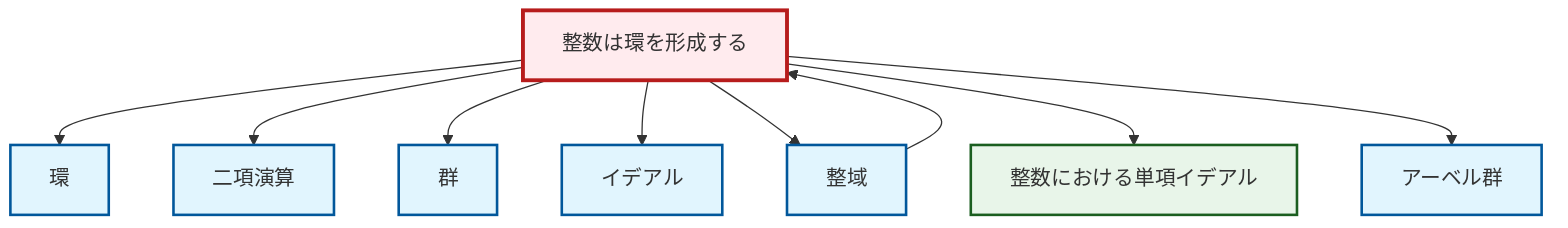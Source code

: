graph TD
    classDef definition fill:#e1f5fe,stroke:#01579b,stroke-width:2px
    classDef theorem fill:#f3e5f5,stroke:#4a148c,stroke-width:2px
    classDef axiom fill:#fff3e0,stroke:#e65100,stroke-width:2px
    classDef example fill:#e8f5e9,stroke:#1b5e20,stroke-width:2px
    classDef current fill:#ffebee,stroke:#b71c1c,stroke-width:3px
    ex-integers-ring["整数は環を形成する"]:::example
    def-integral-domain["整域"]:::definition
    def-abelian-group["アーベル群"]:::definition
    def-binary-operation["二項演算"]:::definition
    def-ideal["イデアル"]:::definition
    ex-principal-ideal["整数における単項イデアル"]:::example
    def-group["群"]:::definition
    def-ring["環"]:::definition
    ex-integers-ring --> def-ring
    ex-integers-ring --> def-binary-operation
    ex-integers-ring --> def-group
    ex-integers-ring --> def-ideal
    def-integral-domain --> ex-integers-ring
    ex-integers-ring --> def-integral-domain
    ex-integers-ring --> ex-principal-ideal
    ex-integers-ring --> def-abelian-group
    class ex-integers-ring current